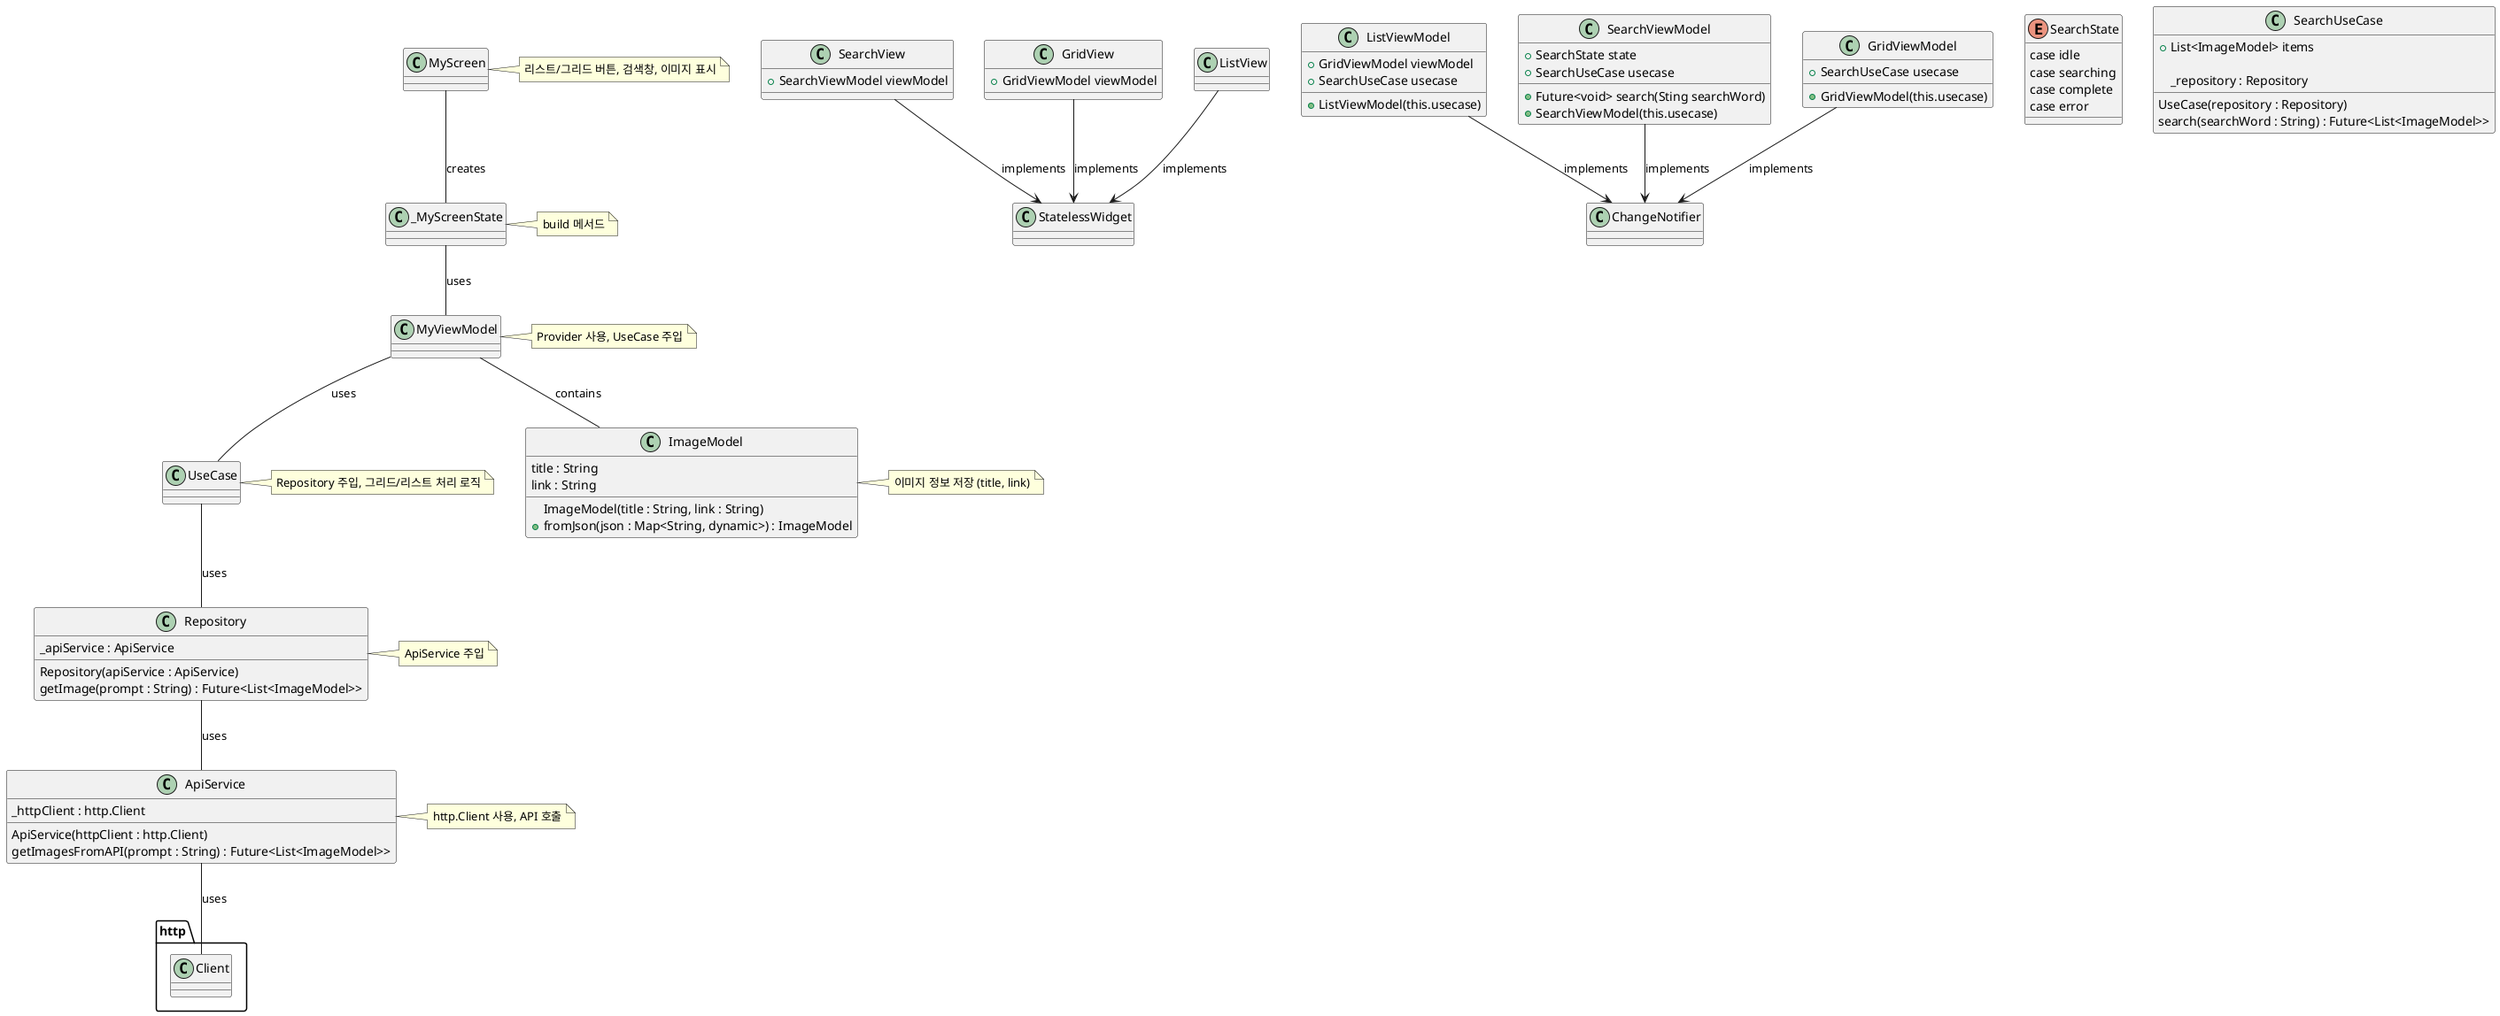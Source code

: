 @startuml


class SearchView {
    + SearchViewModel viewModel

}

class GridView {
    + GridViewModel viewModel
}

class ListViewModel {
    + GridViewModel viewModel
}

enum SearchState {
    case idle
    case searching
    case complete
    case error
}

class SearchViewModel {
    + SearchState state
    + SearchUseCase usecase 
    + Future<void> search(Sting searchWord)
    + SearchViewModel(this.usecase)
}

class GridViewModel {
    + SearchUseCase usecase 
    + GridViewModel(this.usecase)
}

class ListViewModel {
    + SearchUseCase usecase 
    + ListViewModel(this.usecase)
}

class SearchUseCase {
    + List<ImageModel> items

    _repository : Repository
    UseCase(repository : Repository)
    search(searchWord : String) : Future<List<ImageModel>>
}

class Repository {
    _apiService : ApiService
    Repository(apiService : ApiService)
    getImage(prompt : String) : Future<List<ImageModel>>
}

class ApiService {
    _httpClient : http.Client
    ApiService(httpClient : http.Client)
    getImagesFromAPI(prompt : String) : Future<List<ImageModel>>
}

class ImageModel {
    title : String
    link : String
    ImageModel(title : String, link : String)
    + fromJson(json : Map<String, dynamic>) : ImageModel
}

MyScreen -- _MyScreenState : creates
_MyScreenState -- MyViewModel : uses
MyViewModel -- UseCase : uses
UseCase -- Repository : uses
Repository -- ApiService : uses
ApiService -- http.Client : uses
MyViewModel -- ImageModel : contains

SearchView --> StatelessWidget: implements
GridView --> StatelessWidget: implements
ListView --> StatelessWidget: implements

ListViewModel --> ChangeNotifier: implements
GridViewModel --> ChangeNotifier: implements
SearchViewModel --> ChangeNotifier: implements


note right of MyScreen : 리스트/그리드 버튼, 검색창, 이미지 표시
note right of _MyScreenState : build 메서드
note right of MyViewModel : Provider 사용, UseCase 주입
note right of UseCase : Repository 주입, 그리드/리스트 처리 로직
note right of Repository : ApiService 주입
note right of ApiService : http.Client 사용, API 호출
note right of ImageModel : 이미지 정보 저장 (title, link)

@enduml